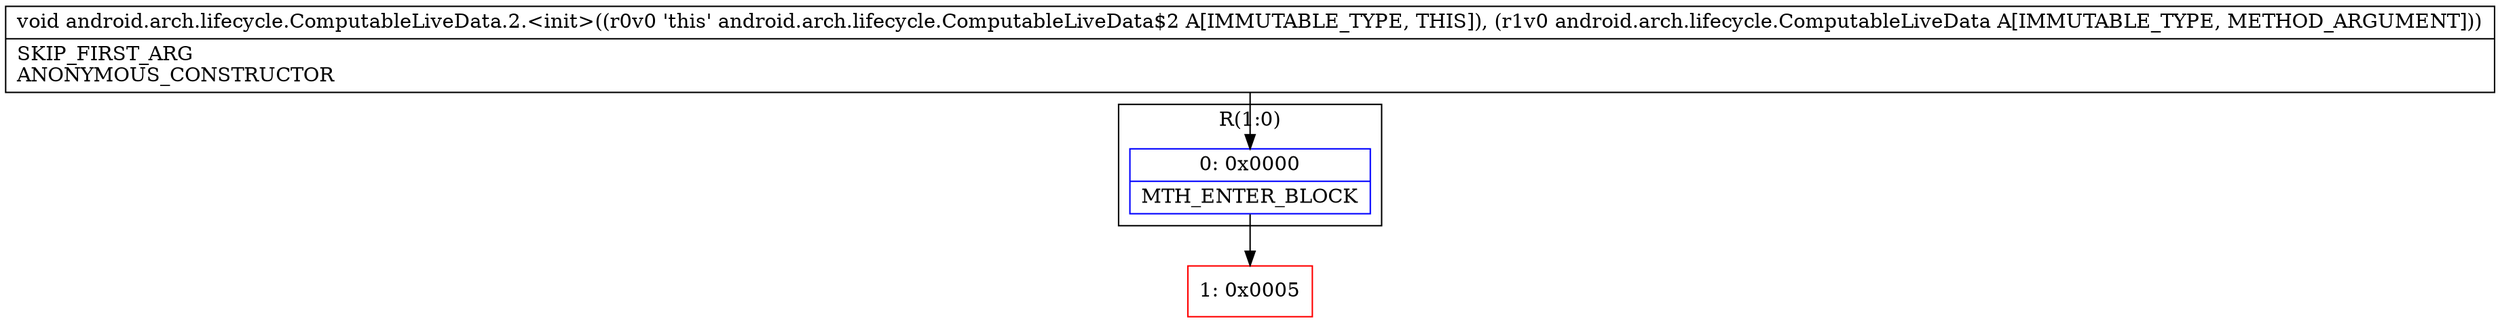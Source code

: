 digraph "CFG forandroid.arch.lifecycle.ComputableLiveData.2.\<init\>(Landroid\/arch\/lifecycle\/ComputableLiveData;)V" {
subgraph cluster_Region_936169631 {
label = "R(1:0)";
node [shape=record,color=blue];
Node_0 [shape=record,label="{0\:\ 0x0000|MTH_ENTER_BLOCK\l}"];
}
Node_1 [shape=record,color=red,label="{1\:\ 0x0005}"];
MethodNode[shape=record,label="{void android.arch.lifecycle.ComputableLiveData.2.\<init\>((r0v0 'this' android.arch.lifecycle.ComputableLiveData$2 A[IMMUTABLE_TYPE, THIS]), (r1v0 android.arch.lifecycle.ComputableLiveData A[IMMUTABLE_TYPE, METHOD_ARGUMENT]))  | SKIP_FIRST_ARG\lANONYMOUS_CONSTRUCTOR\l}"];
MethodNode -> Node_0;
Node_0 -> Node_1;
}

